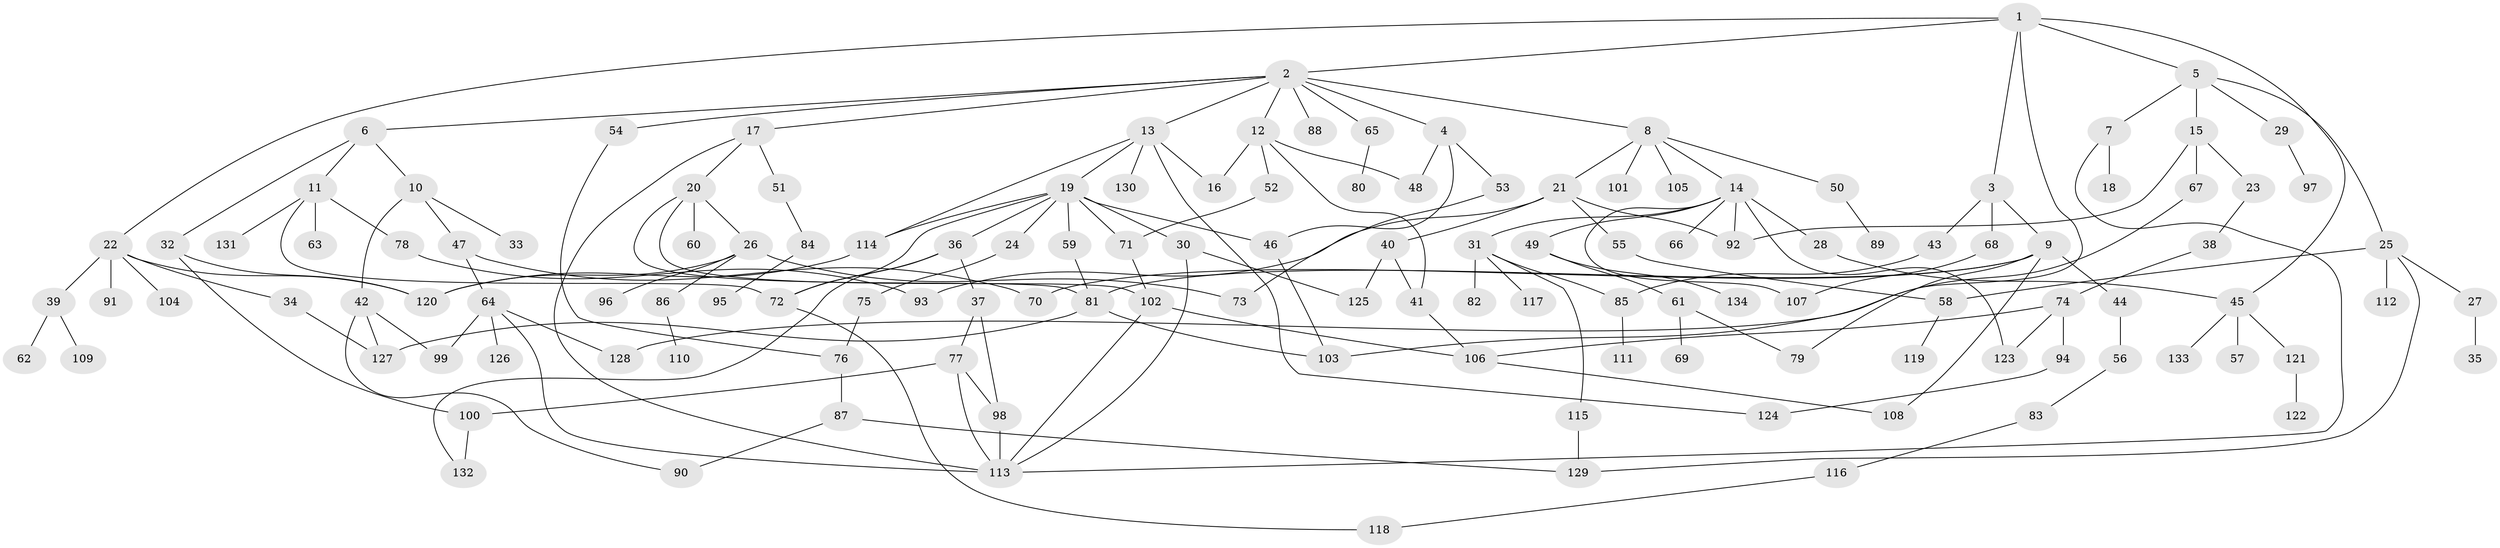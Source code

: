 // Generated by graph-tools (version 1.1) at 2025/13/03/09/25 04:13:22]
// undirected, 134 vertices, 183 edges
graph export_dot {
graph [start="1"]
  node [color=gray90,style=filled];
  1;
  2;
  3;
  4;
  5;
  6;
  7;
  8;
  9;
  10;
  11;
  12;
  13;
  14;
  15;
  16;
  17;
  18;
  19;
  20;
  21;
  22;
  23;
  24;
  25;
  26;
  27;
  28;
  29;
  30;
  31;
  32;
  33;
  34;
  35;
  36;
  37;
  38;
  39;
  40;
  41;
  42;
  43;
  44;
  45;
  46;
  47;
  48;
  49;
  50;
  51;
  52;
  53;
  54;
  55;
  56;
  57;
  58;
  59;
  60;
  61;
  62;
  63;
  64;
  65;
  66;
  67;
  68;
  69;
  70;
  71;
  72;
  73;
  74;
  75;
  76;
  77;
  78;
  79;
  80;
  81;
  82;
  83;
  84;
  85;
  86;
  87;
  88;
  89;
  90;
  91;
  92;
  93;
  94;
  95;
  96;
  97;
  98;
  99;
  100;
  101;
  102;
  103;
  104;
  105;
  106;
  107;
  108;
  109;
  110;
  111;
  112;
  113;
  114;
  115;
  116;
  117;
  118;
  119;
  120;
  121;
  122;
  123;
  124;
  125;
  126;
  127;
  128;
  129;
  130;
  131;
  132;
  133;
  134;
  1 -- 2;
  1 -- 3;
  1 -- 5;
  1 -- 22;
  1 -- 45;
  1 -- 103;
  2 -- 4;
  2 -- 6;
  2 -- 8;
  2 -- 12;
  2 -- 13;
  2 -- 17;
  2 -- 54;
  2 -- 65;
  2 -- 88;
  3 -- 9;
  3 -- 43;
  3 -- 68;
  4 -- 46;
  4 -- 48;
  4 -- 53;
  5 -- 7;
  5 -- 15;
  5 -- 25;
  5 -- 29;
  6 -- 10;
  6 -- 11;
  6 -- 32;
  7 -- 18;
  7 -- 113;
  8 -- 14;
  8 -- 21;
  8 -- 50;
  8 -- 101;
  8 -- 105;
  9 -- 44;
  9 -- 108;
  9 -- 81;
  9 -- 70;
  9 -- 79;
  10 -- 33;
  10 -- 42;
  10 -- 47;
  11 -- 63;
  11 -- 78;
  11 -- 131;
  11 -- 72;
  12 -- 16;
  12 -- 52;
  12 -- 48;
  12 -- 41;
  13 -- 19;
  13 -- 130;
  13 -- 16;
  13 -- 124;
  13 -- 114;
  14 -- 28;
  14 -- 31;
  14 -- 49;
  14 -- 66;
  14 -- 107;
  14 -- 92;
  14 -- 123;
  15 -- 23;
  15 -- 67;
  15 -- 92;
  17 -- 20;
  17 -- 51;
  17 -- 113;
  19 -- 24;
  19 -- 30;
  19 -- 36;
  19 -- 59;
  19 -- 114;
  19 -- 72;
  19 -- 71;
  19 -- 46;
  20 -- 26;
  20 -- 60;
  20 -- 102;
  20 -- 81;
  21 -- 40;
  21 -- 55;
  21 -- 92;
  21 -- 93;
  22 -- 34;
  22 -- 39;
  22 -- 91;
  22 -- 104;
  22 -- 120;
  23 -- 38;
  24 -- 75;
  25 -- 27;
  25 -- 58;
  25 -- 112;
  25 -- 129;
  26 -- 86;
  26 -- 96;
  26 -- 120;
  26 -- 73;
  27 -- 35;
  28 -- 45;
  29 -- 97;
  30 -- 125;
  30 -- 113;
  31 -- 82;
  31 -- 85;
  31 -- 115;
  31 -- 117;
  32 -- 100;
  32 -- 120;
  34 -- 127;
  36 -- 37;
  36 -- 72;
  36 -- 132;
  37 -- 77;
  37 -- 98;
  38 -- 74;
  39 -- 62;
  39 -- 109;
  40 -- 41;
  40 -- 125;
  41 -- 106;
  42 -- 90;
  42 -- 99;
  42 -- 127;
  43 -- 85;
  44 -- 56;
  45 -- 57;
  45 -- 121;
  45 -- 133;
  46 -- 103;
  47 -- 64;
  47 -- 70;
  49 -- 61;
  49 -- 134;
  50 -- 89;
  51 -- 84;
  52 -- 71;
  53 -- 73;
  54 -- 76;
  55 -- 58;
  56 -- 83;
  58 -- 119;
  59 -- 81;
  61 -- 69;
  61 -- 79;
  64 -- 99;
  64 -- 126;
  64 -- 128;
  64 -- 113;
  65 -- 80;
  67 -- 128;
  68 -- 107;
  71 -- 102;
  72 -- 118;
  74 -- 94;
  74 -- 123;
  74 -- 106;
  75 -- 76;
  76 -- 87;
  77 -- 98;
  77 -- 100;
  77 -- 113;
  78 -- 93;
  81 -- 103;
  81 -- 127;
  83 -- 116;
  84 -- 95;
  85 -- 111;
  86 -- 110;
  87 -- 129;
  87 -- 90;
  94 -- 124;
  98 -- 113;
  100 -- 132;
  102 -- 106;
  102 -- 113;
  106 -- 108;
  114 -- 120;
  115 -- 129;
  116 -- 118;
  121 -- 122;
}
